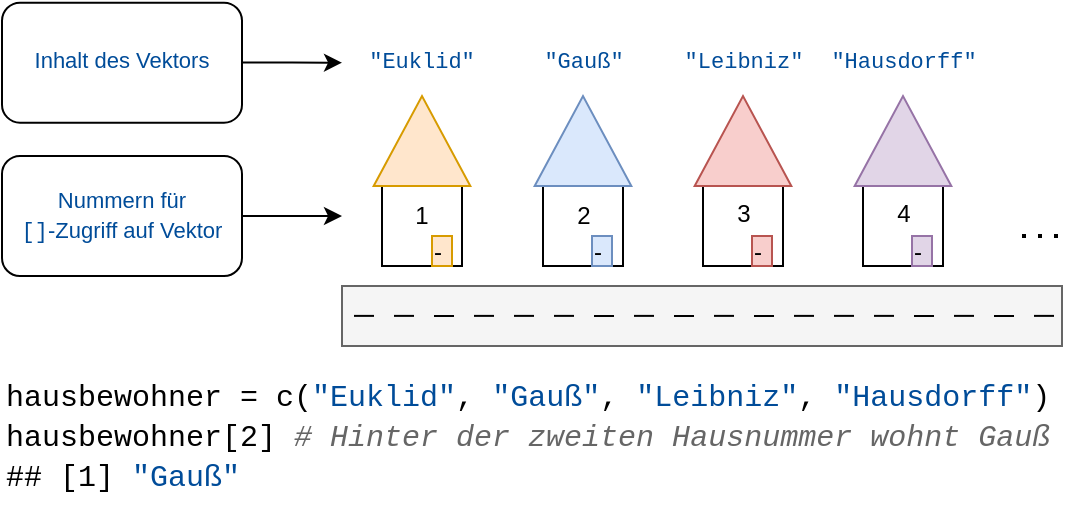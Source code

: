 <mxfile version="20.4.1" type="device"><diagram id="T1CeocImsoUsimKRHiQ1" name="Seite-1"><mxGraphModel dx="818" dy="510" grid="1" gridSize="10" guides="1" tooltips="1" connect="1" arrows="1" fold="1" page="1" pageScale="1" pageWidth="1169" pageHeight="827" math="0" shadow="0"><root><mxCell id="0"/><mxCell id="1" parent="0"/><mxCell id="jwkwKAiAXmu_9-KydnC_-1" value="" style="whiteSpace=wrap;html=1;aspect=fixed;" parent="1" vertex="1"><mxGeometry x="560" y="400" width="40" height="40" as="geometry"/></mxCell><mxCell id="jwkwKAiAXmu_9-KydnC_-2" value="" style="triangle;whiteSpace=wrap;html=1;rotation=-90;fillColor=#ffe6cc;strokeColor=#d79b00;" parent="1" vertex="1"><mxGeometry x="557.5" y="353.34" width="45" height="48.33" as="geometry"/></mxCell><mxCell id="jwkwKAiAXmu_9-KydnC_-3" value="" style="rounded=0;whiteSpace=wrap;html=1;fillColor=#f5f5f5;fontColor=#333333;strokeColor=#666666;" parent="1" vertex="1"><mxGeometry x="540" y="450" width="360" height="30" as="geometry"/></mxCell><mxCell id="jwkwKAiAXmu_9-KydnC_-4" value="" style="whiteSpace=wrap;html=1;aspect=fixed;" parent="1" vertex="1"><mxGeometry x="640.5" y="400" width="40" height="40" as="geometry"/></mxCell><mxCell id="jwkwKAiAXmu_9-KydnC_-5" value="" style="triangle;whiteSpace=wrap;html=1;rotation=-90;fillColor=#dae8fc;strokeColor=#6c8ebf;" parent="1" vertex="1"><mxGeometry x="638" y="353.34" width="45" height="48.33" as="geometry"/></mxCell><mxCell id="jwkwKAiAXmu_9-KydnC_-6" value="" style="whiteSpace=wrap;html=1;aspect=fixed;" parent="1" vertex="1"><mxGeometry x="720.5" y="400" width="40" height="40" as="geometry"/></mxCell><mxCell id="jwkwKAiAXmu_9-KydnC_-7" value="" style="triangle;whiteSpace=wrap;html=1;rotation=-90;fillColor=#f8cecc;strokeColor=#b85450;" parent="1" vertex="1"><mxGeometry x="718" y="353.34" width="45" height="48.33" as="geometry"/></mxCell><mxCell id="jwkwKAiAXmu_9-KydnC_-8" value="1" style="text;html=1;strokeColor=none;fillColor=none;align=center;verticalAlign=middle;whiteSpace=wrap;rounded=0;" parent="1" vertex="1"><mxGeometry x="560" y="400" width="40" height="30" as="geometry"/></mxCell><mxCell id="jwkwKAiAXmu_9-KydnC_-9" value="2" style="text;html=1;strokeColor=none;fillColor=none;align=center;verticalAlign=middle;whiteSpace=wrap;rounded=0;" parent="1" vertex="1"><mxGeometry x="640.5" y="400" width="40" height="30" as="geometry"/></mxCell><mxCell id="jwkwKAiAXmu_9-KydnC_-10" value="3" style="text;html=1;strokeColor=none;fillColor=none;align=center;verticalAlign=middle;whiteSpace=wrap;rounded=0;" parent="1" vertex="1"><mxGeometry x="720.5" y="399" width="40" height="30" as="geometry"/></mxCell><mxCell id="jwkwKAiAXmu_9-KydnC_-11" value="" style="whiteSpace=wrap;html=1;aspect=fixed;" parent="1" vertex="1"><mxGeometry x="800.5" y="400" width="40" height="40" as="geometry"/></mxCell><mxCell id="jwkwKAiAXmu_9-KydnC_-12" value="" style="triangle;whiteSpace=wrap;html=1;rotation=-90;fillColor=#e1d5e7;strokeColor=#9673a6;" parent="1" vertex="1"><mxGeometry x="798" y="353.34" width="45" height="48.33" as="geometry"/></mxCell><mxCell id="jwkwKAiAXmu_9-KydnC_-13" value="4" style="text;html=1;strokeColor=none;fillColor=none;align=center;verticalAlign=middle;whiteSpace=wrap;rounded=0;" parent="1" vertex="1"><mxGeometry x="800.5" y="399" width="40" height="30" as="geometry"/></mxCell><mxCell id="jwkwKAiAXmu_9-KydnC_-40" value="" style="endArrow=none;dashed=1;html=1;dashPattern=1 3;strokeWidth=2;rounded=0;" parent="1" edge="1"><mxGeometry width="50" height="50" relative="1" as="geometry"><mxPoint x="880" y="425" as="sourcePoint"/><mxPoint x="900" y="425" as="targetPoint"/></mxGeometry></mxCell><mxCell id="jwkwKAiAXmu_9-KydnC_-41" value="" style="rounded=0;whiteSpace=wrap;html=1;fillColor=#ffe6cc;strokeColor=#d79b00;" parent="1" vertex="1"><mxGeometry x="585" y="425" width="10" height="15" as="geometry"/></mxCell><mxCell id="jwkwKAiAXmu_9-KydnC_-43" value="" style="rounded=0;whiteSpace=wrap;html=1;fillColor=#dae8fc;strokeColor=#6c8ebf;" parent="1" vertex="1"><mxGeometry x="665" y="425" width="10" height="15" as="geometry"/></mxCell><mxCell id="jwkwKAiAXmu_9-KydnC_-44" value="" style="rounded=0;whiteSpace=wrap;html=1;fillColor=#f8cecc;strokeColor=#b85450;" parent="1" vertex="1"><mxGeometry x="745" y="425" width="10" height="15" as="geometry"/></mxCell><mxCell id="jwkwKAiAXmu_9-KydnC_-45" value="" style="rounded=0;whiteSpace=wrap;html=1;fillColor=#e1d5e7;strokeColor=#9673a6;" parent="1" vertex="1"><mxGeometry x="825" y="425" width="10" height="15" as="geometry"/></mxCell><mxCell id="jwkwKAiAXmu_9-KydnC_-46" value="-" style="text;html=1;strokeColor=none;fillColor=none;align=center;verticalAlign=middle;whiteSpace=wrap;rounded=0;" parent="1" vertex="1"><mxGeometry x="583" y="432.5" width="10" as="geometry"/></mxCell><mxCell id="jwkwKAiAXmu_9-KydnC_-47" value="-" style="text;html=1;strokeColor=none;fillColor=none;align=center;verticalAlign=middle;whiteSpace=wrap;rounded=0;" parent="1" vertex="1"><mxGeometry x="663" y="432.5" width="10" as="geometry"/></mxCell><mxCell id="jwkwKAiAXmu_9-KydnC_-48" value="-" style="text;html=1;strokeColor=none;fillColor=none;align=center;verticalAlign=middle;whiteSpace=wrap;rounded=0;" parent="1" vertex="1"><mxGeometry x="743" y="432.5" width="10" as="geometry"/></mxCell><mxCell id="jwkwKAiAXmu_9-KydnC_-49" value="-" style="text;html=1;strokeColor=none;fillColor=none;align=center;verticalAlign=middle;whiteSpace=wrap;rounded=0;" parent="1" vertex="1"><mxGeometry x="823" y="432.5" width="10" as="geometry"/></mxCell><mxCell id="jwkwKAiAXmu_9-KydnC_-50" value="" style="group;" parent="1" vertex="1" connectable="0"><mxGeometry x="546" y="464.94" width="350" height="0.06" as="geometry"/></mxCell><mxCell id="jwkwKAiAXmu_9-KydnC_-14" value="" style="endArrow=none;html=1;rounded=0;" parent="jwkwKAiAXmu_9-KydnC_-50" edge="1"><mxGeometry width="50" height="50" relative="1" as="geometry"><mxPoint as="sourcePoint"/><mxPoint x="10" as="targetPoint"/></mxGeometry></mxCell><mxCell id="jwkwKAiAXmu_9-KydnC_-15" value="" style="endArrow=none;html=1;rounded=0;" parent="jwkwKAiAXmu_9-KydnC_-50" edge="1"><mxGeometry width="50" height="50" relative="1" as="geometry"><mxPoint x="20" y="5.684e-14" as="sourcePoint"/><mxPoint x="30" y="5.684e-14" as="targetPoint"/></mxGeometry></mxCell><mxCell id="jwkwKAiAXmu_9-KydnC_-17" value="" style="endArrow=none;html=1;rounded=0;" parent="jwkwKAiAXmu_9-KydnC_-50" edge="1"><mxGeometry width="50" height="50" relative="1" as="geometry"><mxPoint x="40" y="5.684e-14" as="sourcePoint"/><mxPoint x="50" y="5.684e-14" as="targetPoint"/><Array as="points"><mxPoint x="50" y="0.06"/></Array></mxGeometry></mxCell><mxCell id="jwkwKAiAXmu_9-KydnC_-18" value="" style="endArrow=none;html=1;rounded=0;" parent="jwkwKAiAXmu_9-KydnC_-50" edge="1"><mxGeometry width="50" height="50" relative="1" as="geometry"><mxPoint x="60" y="5.684e-14" as="sourcePoint"/><mxPoint x="70" y="5.684e-14" as="targetPoint"/></mxGeometry></mxCell><mxCell id="jwkwKAiAXmu_9-KydnC_-19" value="" style="endArrow=none;html=1;rounded=0;" parent="jwkwKAiAXmu_9-KydnC_-50" edge="1"><mxGeometry width="50" height="50" relative="1" as="geometry"><mxPoint x="80" y="5.684e-14" as="sourcePoint"/><mxPoint x="90" y="5.684e-14" as="targetPoint"/></mxGeometry></mxCell><mxCell id="jwkwKAiAXmu_9-KydnC_-20" value="" style="endArrow=none;html=1;rounded=0;" parent="jwkwKAiAXmu_9-KydnC_-50" edge="1"><mxGeometry width="50" height="50" relative="1" as="geometry"><mxPoint x="100" y="5.684e-14" as="sourcePoint"/><mxPoint x="110" y="5.684e-14" as="targetPoint"/></mxGeometry></mxCell><mxCell id="jwkwKAiAXmu_9-KydnC_-21" value="" style="endArrow=none;html=1;rounded=0;" parent="jwkwKAiAXmu_9-KydnC_-50" edge="1"><mxGeometry width="50" height="50" relative="1" as="geometry"><mxPoint x="120" y="5.684e-14" as="sourcePoint"/><mxPoint x="130" y="5.684e-14" as="targetPoint"/><Array as="points"><mxPoint x="130" y="0.06"/></Array></mxGeometry></mxCell><mxCell id="jwkwKAiAXmu_9-KydnC_-22" value="" style="endArrow=none;html=1;rounded=0;" parent="jwkwKAiAXmu_9-KydnC_-50" edge="1"><mxGeometry width="50" height="50" relative="1" as="geometry"><mxPoint x="140" y="5.684e-14" as="sourcePoint"/><mxPoint x="150" y="5.684e-14" as="targetPoint"/></mxGeometry></mxCell><mxCell id="jwkwKAiAXmu_9-KydnC_-23" value="" style="endArrow=none;html=1;rounded=0;" parent="jwkwKAiAXmu_9-KydnC_-50" edge="1"><mxGeometry width="50" height="50" relative="1" as="geometry"><mxPoint x="160" y="5.684e-14" as="sourcePoint"/><mxPoint x="170" y="5.684e-14" as="targetPoint"/><Array as="points"><mxPoint x="170" y="0.06"/></Array></mxGeometry></mxCell><mxCell id="jwkwKAiAXmu_9-KydnC_-24" value="" style="endArrow=none;html=1;rounded=0;" parent="jwkwKAiAXmu_9-KydnC_-50" edge="1"><mxGeometry width="50" height="50" relative="1" as="geometry"><mxPoint x="180" y="5.684e-14" as="sourcePoint"/><mxPoint x="190" y="5.684e-14" as="targetPoint"/></mxGeometry></mxCell><mxCell id="jwkwKAiAXmu_9-KydnC_-25" value="" style="endArrow=none;html=1;rounded=0;" parent="jwkwKAiAXmu_9-KydnC_-50" edge="1"><mxGeometry width="50" height="50" relative="1" as="geometry"><mxPoint x="200" y="5.684e-14" as="sourcePoint"/><mxPoint x="210" y="5.684e-14" as="targetPoint"/><Array as="points"><mxPoint x="210" y="0.06"/></Array></mxGeometry></mxCell><mxCell id="jwkwKAiAXmu_9-KydnC_-26" value="" style="endArrow=none;html=1;rounded=0;" parent="jwkwKAiAXmu_9-KydnC_-50" edge="1"><mxGeometry width="50" height="50" relative="1" as="geometry"><mxPoint x="220" y="5.684e-14" as="sourcePoint"/><mxPoint x="230" y="5.684e-14" as="targetPoint"/></mxGeometry></mxCell><mxCell id="jwkwKAiAXmu_9-KydnC_-27" value="" style="endArrow=none;html=1;rounded=0;" parent="jwkwKAiAXmu_9-KydnC_-50" edge="1"><mxGeometry width="50" height="50" relative="1" as="geometry"><mxPoint x="240" y="5.684e-14" as="sourcePoint"/><mxPoint x="250" y="5.684e-14" as="targetPoint"/></mxGeometry></mxCell><mxCell id="jwkwKAiAXmu_9-KydnC_-28" value="" style="endArrow=none;html=1;rounded=0;" parent="jwkwKAiAXmu_9-KydnC_-50" edge="1"><mxGeometry width="50" height="50" relative="1" as="geometry"><mxPoint x="260" y="5.684e-14" as="sourcePoint"/><mxPoint x="270" y="5.684e-14" as="targetPoint"/></mxGeometry></mxCell><mxCell id="jwkwKAiAXmu_9-KydnC_-29" value="" style="endArrow=none;html=1;rounded=0;" parent="jwkwKAiAXmu_9-KydnC_-50" edge="1"><mxGeometry width="50" height="50" relative="1" as="geometry"><mxPoint x="280" y="5.684e-14" as="sourcePoint"/><mxPoint x="290" y="5.684e-14" as="targetPoint"/><Array as="points"><mxPoint x="290" y="0.06"/></Array></mxGeometry></mxCell><mxCell id="jwkwKAiAXmu_9-KydnC_-30" value="" style="endArrow=none;html=1;rounded=0;" parent="jwkwKAiAXmu_9-KydnC_-50" edge="1"><mxGeometry width="50" height="50" relative="1" as="geometry"><mxPoint x="300" y="5.684e-14" as="sourcePoint"/><mxPoint x="310" y="5.684e-14" as="targetPoint"/></mxGeometry></mxCell><mxCell id="jwkwKAiAXmu_9-KydnC_-31" value="" style="endArrow=none;html=1;rounded=0;" parent="jwkwKAiAXmu_9-KydnC_-50" edge="1"><mxGeometry width="50" height="50" relative="1" as="geometry"><mxPoint x="320" y="5.684e-14" as="sourcePoint"/><mxPoint x="330" y="5.684e-14" as="targetPoint"/><Array as="points"><mxPoint x="330" y="0.06"/></Array></mxGeometry></mxCell><mxCell id="jwkwKAiAXmu_9-KydnC_-32" value="" style="endArrow=none;html=1;rounded=0;" parent="jwkwKAiAXmu_9-KydnC_-50" edge="1"><mxGeometry width="50" height="50" relative="1" as="geometry"><mxPoint x="340" y="5.684e-14" as="sourcePoint"/><mxPoint x="350" y="5.684e-14" as="targetPoint"/></mxGeometry></mxCell><mxCell id="jwkwKAiAXmu_9-KydnC_-52" value="&lt;p style=&quot;line-height: 1;&quot;&gt;&lt;/p&gt;&lt;div style=&quot;font-size: 15px;&quot;&gt;&lt;font style=&quot;font-size: 15px;&quot; face=&quot;Courier New&quot;&gt;&lt;font style=&quot;background-color: initial; font-size: 15px;&quot; color=&quot;#000000&quot;&gt;hausbewohner = c(&lt;/font&gt;&lt;font color=&quot;#004c99&quot; style=&quot;background-color: initial; font-size: 15px;&quot;&gt;&quot;Euklid&quot;&lt;/font&gt;&lt;font style=&quot;background-color: initial; font-size: 15px;&quot; color=&quot;#000000&quot;&gt;,&amp;nbsp;&lt;/font&gt;&lt;span style=&quot;color: rgb(0, 76, 153);&quot;&gt;&quot;Gauß&quot;&lt;/span&gt;&lt;font style=&quot;background-color: initial; font-size: 15px;&quot; color=&quot;#000000&quot;&gt;,&amp;nbsp;&lt;/font&gt;&lt;font style=&quot;background-color: initial; font-size: 15px;&quot; color=&quot;#004c99&quot;&gt;&quot;Leibniz&quot;&lt;/font&gt;&lt;font style=&quot;background-color: initial; font-size: 15px;&quot; color=&quot;#000000&quot;&gt;, &lt;/font&gt;&lt;font style=&quot;background-color: initial; font-size: 15px;&quot; color=&quot;#004c99&quot;&gt;&quot;Hausdorff&quot;&lt;/font&gt;&lt;font style=&quot;background-color: initial; font-size: 15px;&quot; color=&quot;#000000&quot;&gt;)&lt;/font&gt;&lt;/font&gt;&lt;/div&gt;&lt;div style=&quot;font-size: 15px;&quot;&gt;&lt;span style=&quot;background-color: initial;&quot;&gt;&lt;font style=&quot;font-size: 15px;&quot; face=&quot;Courier New&quot;&gt;&lt;font style=&quot;font-size: 15px;&quot; color=&quot;#000000&quot;&gt;hausbewohner[2] &lt;/font&gt;&lt;i style=&quot;&quot;&gt;&lt;font style=&quot;font-size: 15px;&quot; color=&quot;#666666&quot;&gt;# Hinter der zweiten Hausnummer wohnt Gauß&lt;/font&gt;&lt;/i&gt;&lt;/font&gt;&lt;/span&gt;&lt;/div&gt;&lt;div style=&quot;font-size: 15px;&quot;&gt;&lt;span style=&quot;background-color: initial;&quot;&gt;&lt;font style=&quot;font-size: 15px;&quot; face=&quot;Courier New&quot;&gt;&lt;font style=&quot;font-size: 15px;&quot; color=&quot;#000000&quot;&gt;## [1] &lt;/font&gt;&lt;font style=&quot;font-size: 15px;&quot; color=&quot;#004c99&quot;&gt;&quot;Gauß&quot;&lt;/font&gt;&lt;/font&gt;&lt;/span&gt;&lt;/div&gt;&lt;p&gt;&lt;/p&gt;" style="text;html=1;strokeColor=none;fillColor=none;align=left;verticalAlign=middle;whiteSpace=wrap;rounded=0;fontColor=#FFFFFF;" parent="1" vertex="1"><mxGeometry x="370" y="495" width="530" height="60" as="geometry"/></mxCell><mxCell id="jwkwKAiAXmu_9-KydnC_-53" value="&quot;Euklid&quot;" style="text;html=1;strokeColor=none;fillColor=none;align=center;verticalAlign=middle;whiteSpace=wrap;rounded=0;fontFamily=Courier New;fontSize=11;fontColor=#004C99;" parent="1" vertex="1"><mxGeometry x="550" y="323.34" width="60" height="30" as="geometry"/></mxCell><mxCell id="jwkwKAiAXmu_9-KydnC_-54" value="&quot;Gauß&quot;" style="text;html=1;strokeColor=none;fillColor=none;align=center;verticalAlign=middle;whiteSpace=wrap;rounded=0;fontFamily=Courier New;fontSize=11;fontColor=#004C99;" parent="1" vertex="1"><mxGeometry x="630.5" y="323.34" width="60" height="30" as="geometry"/></mxCell><mxCell id="jwkwKAiAXmu_9-KydnC_-55" value="&quot;Leibniz&quot;" style="text;html=1;strokeColor=none;fillColor=none;align=center;verticalAlign=middle;whiteSpace=wrap;rounded=0;fontFamily=Courier New;fontSize=11;fontColor=#004C99;" parent="1" vertex="1"><mxGeometry x="710.5" y="323.34" width="60" height="30" as="geometry"/></mxCell><mxCell id="jwkwKAiAXmu_9-KydnC_-56" value="&quot;Hausdorff&quot;" style="text;html=1;strokeColor=none;fillColor=none;align=center;verticalAlign=middle;whiteSpace=wrap;rounded=0;fontFamily=Courier New;fontSize=11;fontColor=#004C99;" parent="1" vertex="1"><mxGeometry x="790.5" y="323.34" width="60" height="30" as="geometry"/></mxCell><mxCell id="jwkwKAiAXmu_9-KydnC_-59" style="edgeStyle=orthogonalEdgeStyle;rounded=0;orthogonalLoop=1;jettySize=auto;html=1;fontFamily=Courier New;fontSize=11;fontColor=#004C99;strokeColor=#000000;" parent="1" source="jwkwKAiAXmu_9-KydnC_-57" edge="1"><mxGeometry relative="1" as="geometry"><mxPoint x="540" y="415" as="targetPoint"/></mxGeometry></mxCell><mxCell id="jwkwKAiAXmu_9-KydnC_-57" value="&lt;font face=&quot;Helvetica&quot;&gt;Nummern für &lt;/font&gt;&lt;br&gt;[]&lt;font face=&quot;Helvetica&quot;&gt;-Zugriff auf Vektor&lt;/font&gt;" style="rounded=1;whiteSpace=wrap;html=1;fontFamily=Courier New;fontSize=11;fontColor=#004C99;strokeColor=default;fillColor=none;" parent="1" vertex="1"><mxGeometry x="370" y="385" width="120" height="60" as="geometry"/></mxCell><mxCell id="jwkwKAiAXmu_9-KydnC_-62" style="edgeStyle=orthogonalEdgeStyle;rounded=0;orthogonalLoop=1;jettySize=auto;html=1;fontFamily=Courier New;fontSize=11;fontColor=#004C99;strokeColor=#000000;" parent="1" source="jwkwKAiAXmu_9-KydnC_-60" edge="1"><mxGeometry relative="1" as="geometry"><mxPoint x="540" y="338.34" as="targetPoint"/></mxGeometry></mxCell><mxCell id="jwkwKAiAXmu_9-KydnC_-60" value="&lt;font face=&quot;Helvetica&quot;&gt;Inhalt des Vektors&lt;/font&gt;" style="rounded=1;whiteSpace=wrap;html=1;fontFamily=Courier New;fontSize=11;fontColor=#004C99;strokeColor=default;fillColor=none;" parent="1" vertex="1"><mxGeometry x="370" y="308.34" width="120" height="60" as="geometry"/></mxCell></root></mxGraphModel></diagram></mxfile>